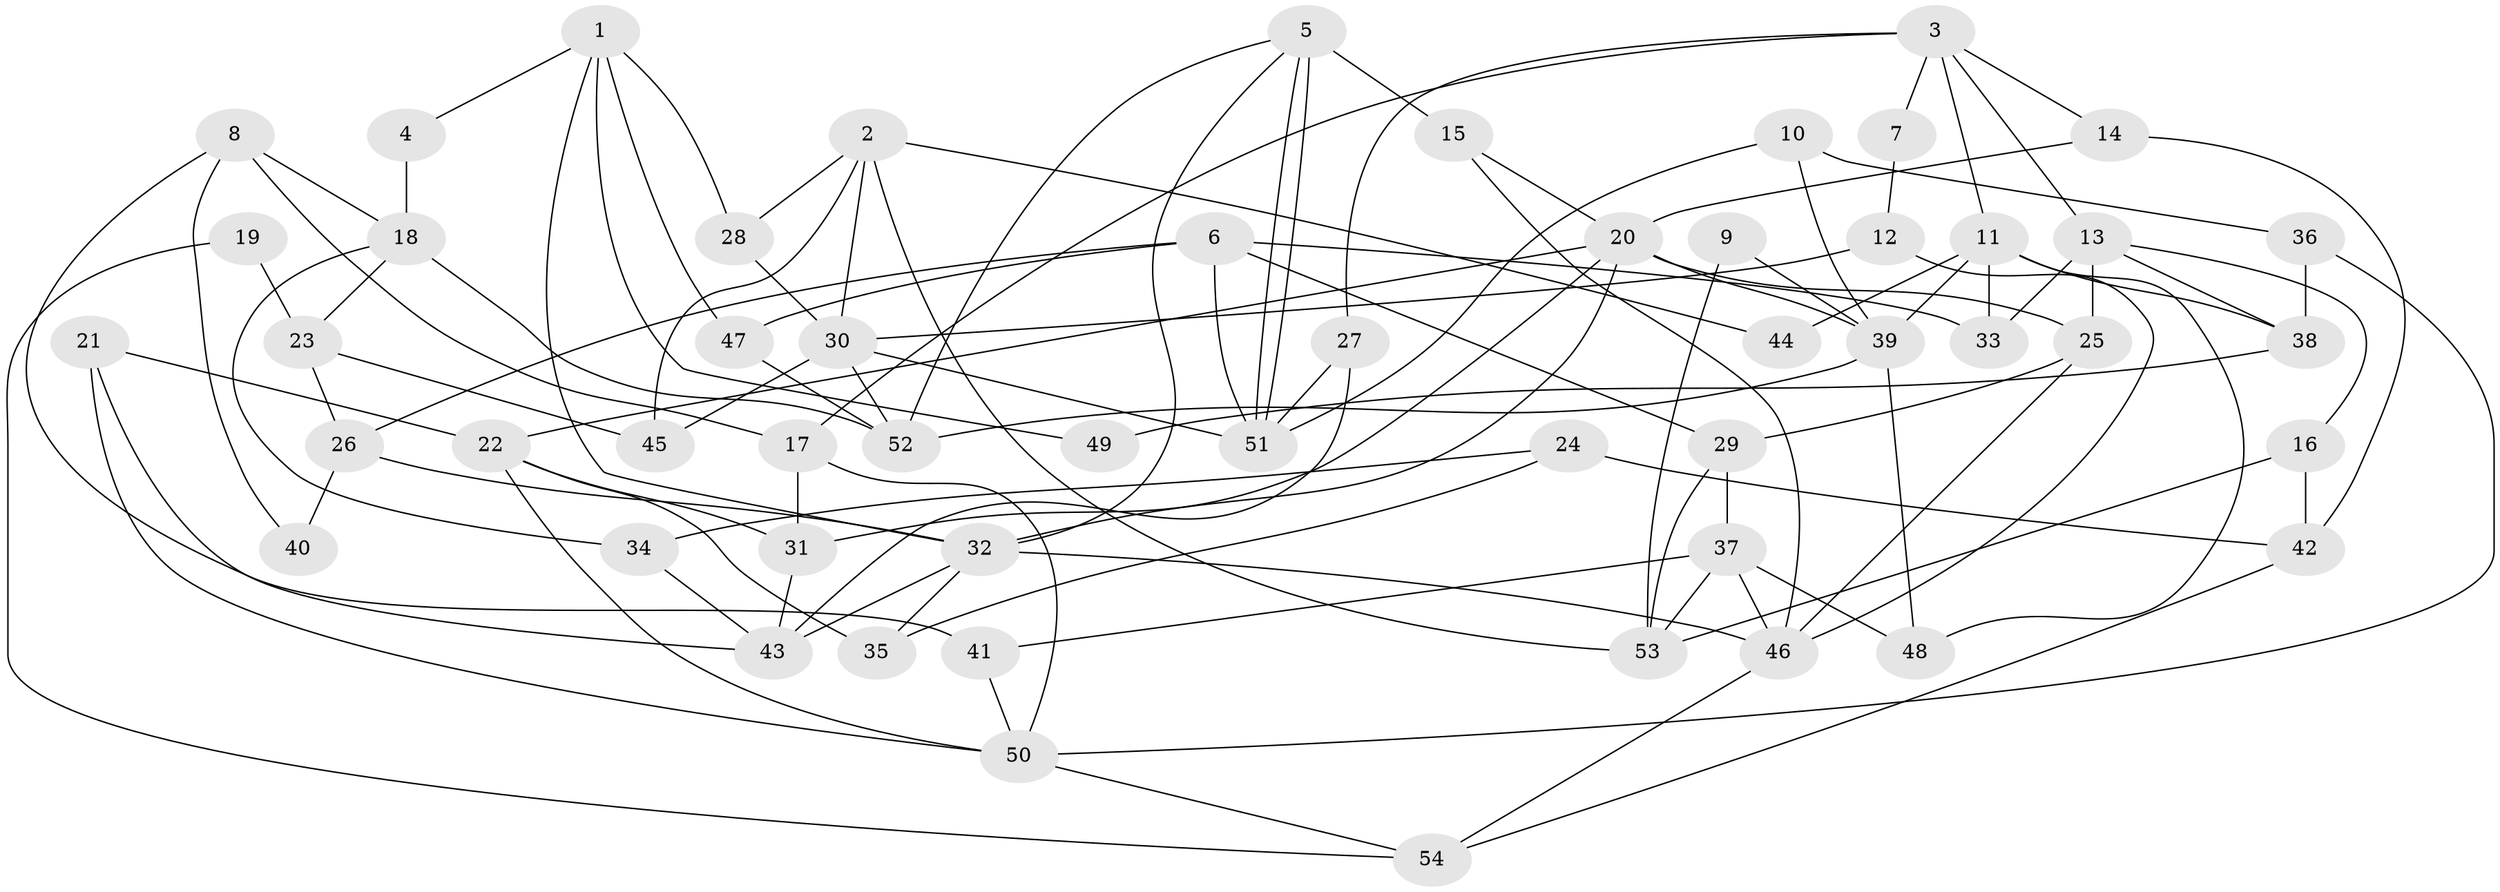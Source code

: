 // Generated by graph-tools (version 1.1) at 2025/02/03/09/25 03:02:01]
// undirected, 54 vertices, 108 edges
graph export_dot {
graph [start="1"]
  node [color=gray90,style=filled];
  1;
  2;
  3;
  4;
  5;
  6;
  7;
  8;
  9;
  10;
  11;
  12;
  13;
  14;
  15;
  16;
  17;
  18;
  19;
  20;
  21;
  22;
  23;
  24;
  25;
  26;
  27;
  28;
  29;
  30;
  31;
  32;
  33;
  34;
  35;
  36;
  37;
  38;
  39;
  40;
  41;
  42;
  43;
  44;
  45;
  46;
  47;
  48;
  49;
  50;
  51;
  52;
  53;
  54;
  1 -- 28;
  1 -- 32;
  1 -- 4;
  1 -- 47;
  1 -- 49;
  2 -- 53;
  2 -- 45;
  2 -- 28;
  2 -- 30;
  2 -- 44;
  3 -- 13;
  3 -- 27;
  3 -- 7;
  3 -- 11;
  3 -- 14;
  3 -- 17;
  4 -- 18;
  5 -- 51;
  5 -- 51;
  5 -- 52;
  5 -- 15;
  5 -- 32;
  6 -- 51;
  6 -- 33;
  6 -- 26;
  6 -- 29;
  6 -- 47;
  7 -- 12;
  8 -- 18;
  8 -- 17;
  8 -- 40;
  8 -- 41;
  9 -- 39;
  9 -- 53;
  10 -- 36;
  10 -- 51;
  10 -- 39;
  11 -- 39;
  11 -- 33;
  11 -- 38;
  11 -- 44;
  11 -- 48;
  12 -- 46;
  12 -- 30;
  13 -- 25;
  13 -- 16;
  13 -- 33;
  13 -- 38;
  14 -- 20;
  14 -- 42;
  15 -- 46;
  15 -- 20;
  16 -- 42;
  16 -- 53;
  17 -- 31;
  17 -- 50;
  18 -- 52;
  18 -- 34;
  18 -- 23;
  19 -- 54;
  19 -- 23;
  20 -- 39;
  20 -- 22;
  20 -- 25;
  20 -- 31;
  20 -- 32;
  21 -- 43;
  21 -- 50;
  21 -- 22;
  22 -- 31;
  22 -- 35;
  22 -- 50;
  23 -- 26;
  23 -- 45;
  24 -- 42;
  24 -- 35;
  24 -- 34;
  25 -- 46;
  25 -- 29;
  26 -- 32;
  26 -- 40;
  27 -- 51;
  27 -- 43;
  28 -- 30;
  29 -- 37;
  29 -- 53;
  30 -- 52;
  30 -- 45;
  30 -- 51;
  31 -- 43;
  32 -- 35;
  32 -- 43;
  32 -- 46;
  34 -- 43;
  36 -- 38;
  36 -- 50;
  37 -- 41;
  37 -- 46;
  37 -- 48;
  37 -- 53;
  38 -- 49;
  39 -- 48;
  39 -- 52;
  41 -- 50;
  42 -- 54;
  46 -- 54;
  47 -- 52;
  50 -- 54;
}
